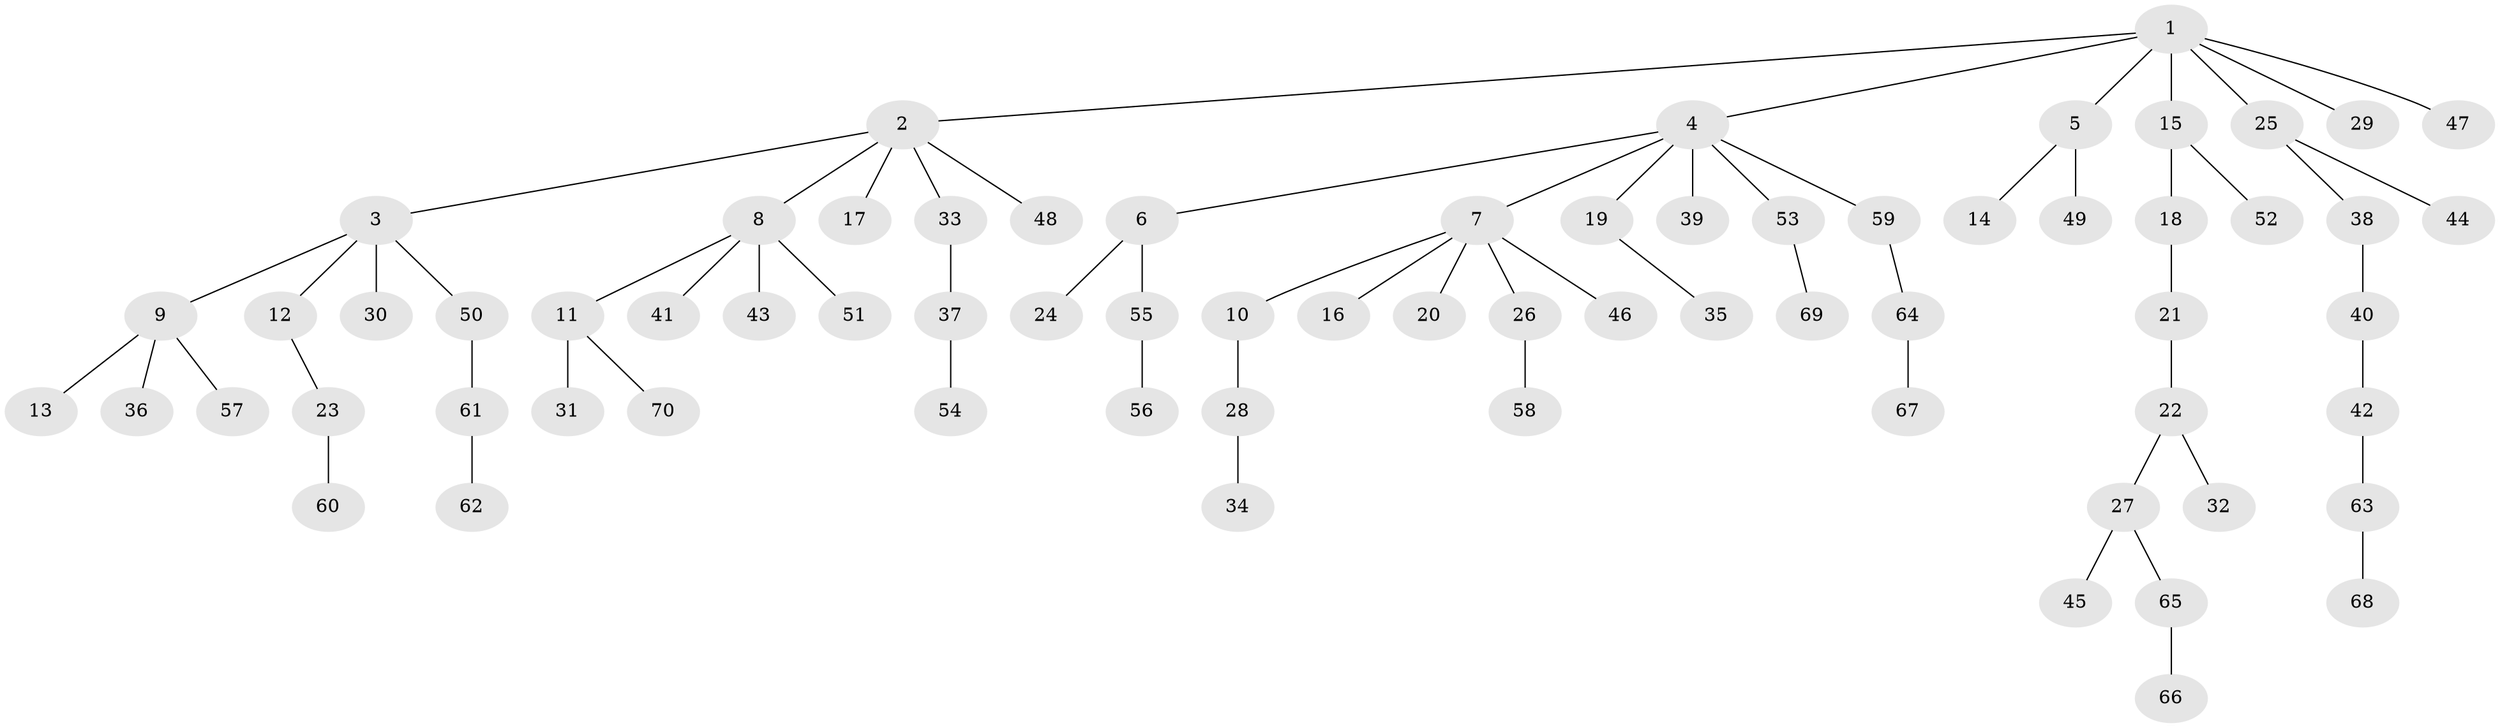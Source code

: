 // coarse degree distribution, {6: 0.06382978723404255, 4: 0.0425531914893617, 7: 0.02127659574468085, 2: 0.2127659574468085, 3: 0.0851063829787234, 1: 0.574468085106383}
// Generated by graph-tools (version 1.1) at 2025/42/03/06/25 10:42:03]
// undirected, 70 vertices, 69 edges
graph export_dot {
graph [start="1"]
  node [color=gray90,style=filled];
  1;
  2;
  3;
  4;
  5;
  6;
  7;
  8;
  9;
  10;
  11;
  12;
  13;
  14;
  15;
  16;
  17;
  18;
  19;
  20;
  21;
  22;
  23;
  24;
  25;
  26;
  27;
  28;
  29;
  30;
  31;
  32;
  33;
  34;
  35;
  36;
  37;
  38;
  39;
  40;
  41;
  42;
  43;
  44;
  45;
  46;
  47;
  48;
  49;
  50;
  51;
  52;
  53;
  54;
  55;
  56;
  57;
  58;
  59;
  60;
  61;
  62;
  63;
  64;
  65;
  66;
  67;
  68;
  69;
  70;
  1 -- 2;
  1 -- 4;
  1 -- 5;
  1 -- 15;
  1 -- 25;
  1 -- 29;
  1 -- 47;
  2 -- 3;
  2 -- 8;
  2 -- 17;
  2 -- 33;
  2 -- 48;
  3 -- 9;
  3 -- 12;
  3 -- 30;
  3 -- 50;
  4 -- 6;
  4 -- 7;
  4 -- 19;
  4 -- 39;
  4 -- 53;
  4 -- 59;
  5 -- 14;
  5 -- 49;
  6 -- 24;
  6 -- 55;
  7 -- 10;
  7 -- 16;
  7 -- 20;
  7 -- 26;
  7 -- 46;
  8 -- 11;
  8 -- 41;
  8 -- 43;
  8 -- 51;
  9 -- 13;
  9 -- 36;
  9 -- 57;
  10 -- 28;
  11 -- 31;
  11 -- 70;
  12 -- 23;
  15 -- 18;
  15 -- 52;
  18 -- 21;
  19 -- 35;
  21 -- 22;
  22 -- 27;
  22 -- 32;
  23 -- 60;
  25 -- 38;
  25 -- 44;
  26 -- 58;
  27 -- 45;
  27 -- 65;
  28 -- 34;
  33 -- 37;
  37 -- 54;
  38 -- 40;
  40 -- 42;
  42 -- 63;
  50 -- 61;
  53 -- 69;
  55 -- 56;
  59 -- 64;
  61 -- 62;
  63 -- 68;
  64 -- 67;
  65 -- 66;
}

